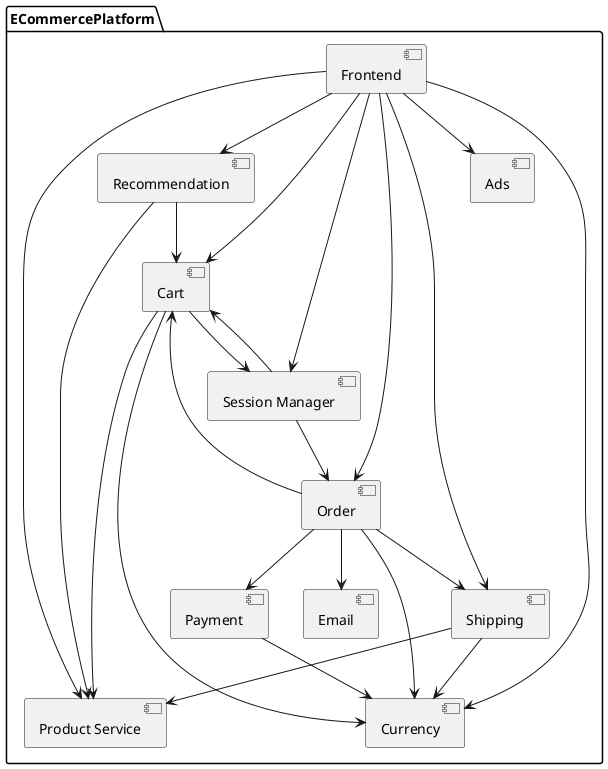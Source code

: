 @startuml
package ECommercePlatform {
  [Frontend] as Frontend
  [Product Service] as ProductSvc
  [Cart] as Cart
  [Order] as Order
  [Payment] as Payment
  [Shipping] as Shipping
  [Currency] as Currency
  [Recommendation] as Recommendation
  [Ads] as Ads
  [Email] as Email
  [Session Manager] as SessionManager

  Frontend --> ProductSvc
  Frontend --> Cart
  Frontend --> Order
  Frontend --> Currency
  Frontend --> Recommendation
  Frontend --> Ads
  Frontend --> SessionManager
  Frontend --> Shipping

  Order --> Cart
  Order --> Payment
  Order --> Shipping
  Order --> Email
  Order --> Currency

  Cart --> ProductSvc
  Cart --> Currency
  Cart --> SessionManager

  Recommendation --> ProductSvc
  Recommendation --> Cart

  Payment --> Currency

  Shipping --> ProductSvc
  Shipping --> Currency

  SessionManager --> Cart
  SessionManager --> Order
}
@enduml
